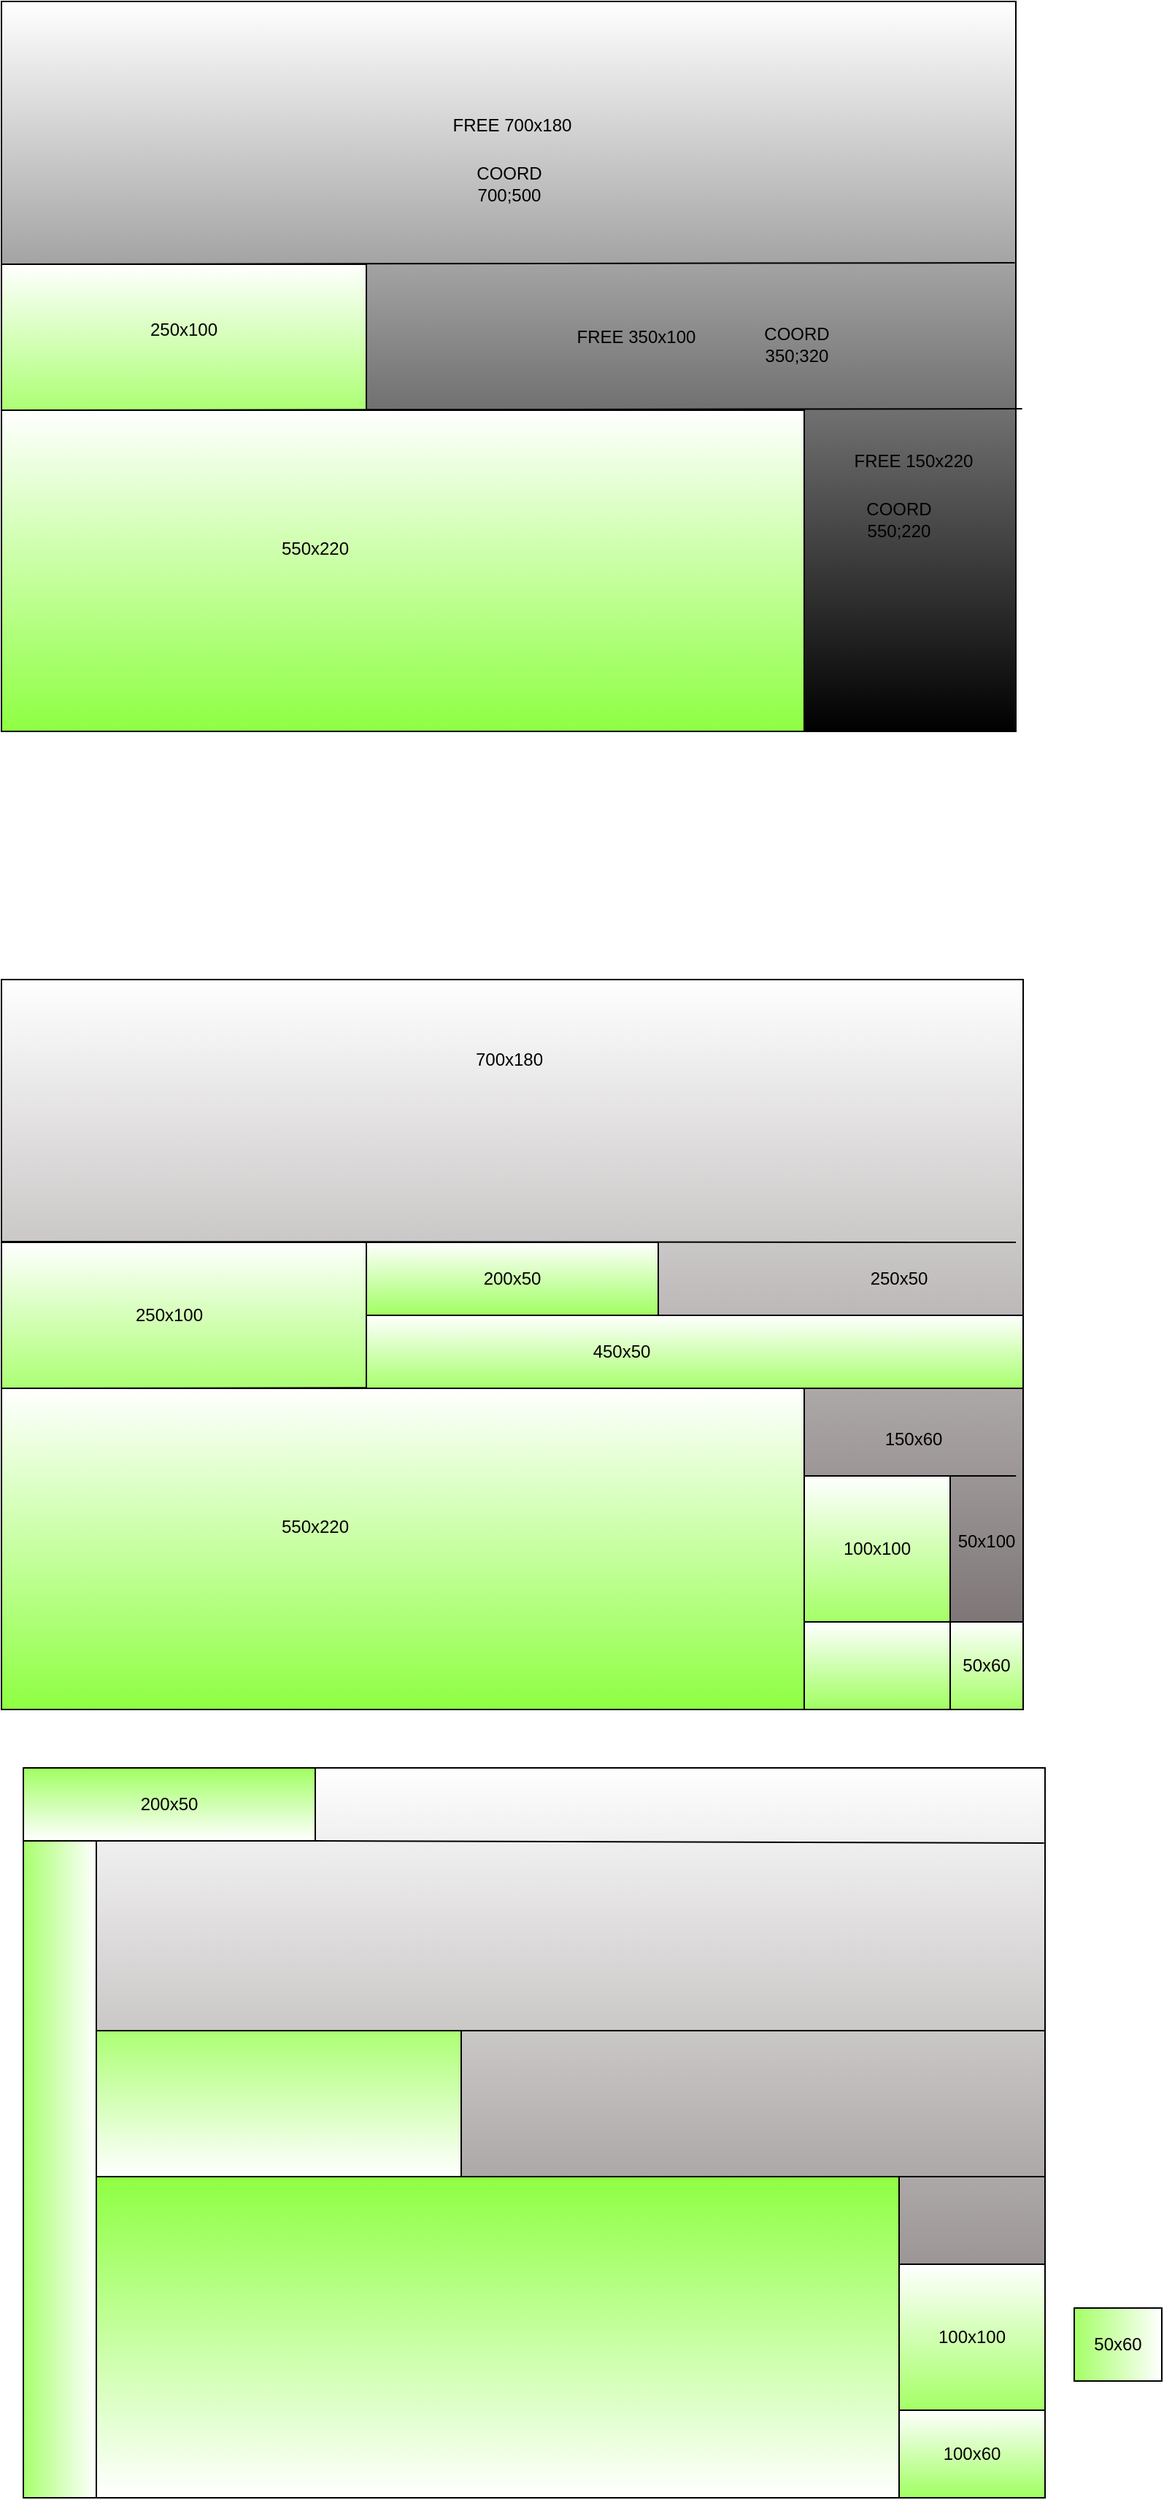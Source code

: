 <mxfile version="20.8.10" type="device"><diagram name="Page-1" id="099fd60b-425b-db50-ffb0-6b813814b670"><mxGraphModel dx="987" dy="577" grid="1" gridSize="10" guides="1" tooltips="1" connect="1" arrows="1" fold="1" page="1" pageScale="1" pageWidth="850" pageHeight="1100" background="none" math="0" shadow="0"><root><mxCell id="0"/><mxCell id="1" parent="0"/><mxCell id="6S2gJm7g8y-z5H0aV6U9-1" value="" style="rounded=0;whiteSpace=wrap;html=1;gradientColor=default;" parent="1" vertex="1"><mxGeometry x="75" y="100" width="695" height="500" as="geometry"/></mxCell><mxCell id="6S2gJm7g8y-z5H0aV6U9-2" value="" style="rounded=0;whiteSpace=wrap;html=1;gradientColor=#8EFF42;" parent="1" vertex="1"><mxGeometry x="75" y="380" width="550" height="220" as="geometry"/></mxCell><mxCell id="6S2gJm7g8y-z5H0aV6U9-4" value="" style="rounded=0;whiteSpace=wrap;html=1;gradientColor=#acff74;" parent="1" vertex="1"><mxGeometry x="75" y="280" width="250" height="100" as="geometry"/></mxCell><mxCell id="6S2gJm7g8y-z5H0aV6U9-6" value="" style="endArrow=none;html=1;rounded=0;exitX=0;exitY=0;exitDx=0;exitDy=0;entryX=0.999;entryY=0.358;entryDx=0;entryDy=0;entryPerimeter=0;" parent="1" source="6S2gJm7g8y-z5H0aV6U9-4" target="6S2gJm7g8y-z5H0aV6U9-1" edge="1"><mxGeometry width="50" height="50" relative="1" as="geometry"><mxPoint x="250" y="360" as="sourcePoint"/><mxPoint x="300" y="310" as="targetPoint"/></mxGeometry></mxCell><mxCell id="6S2gJm7g8y-z5H0aV6U9-8" value="" style="endArrow=none;html=1;rounded=0;exitX=0;exitY=0;exitDx=0;exitDy=0;entryX=0.999;entryY=0.358;entryDx=0;entryDy=0;entryPerimeter=0;" parent="1" edge="1"><mxGeometry width="50" height="50" relative="1" as="geometry"><mxPoint x="75" y="380" as="sourcePoint"/><mxPoint x="774.3" y="379" as="targetPoint"/></mxGeometry></mxCell><mxCell id="6S2gJm7g8y-z5H0aV6U9-9" value="550x220" style="text;html=1;strokeColor=none;fillColor=none;align=center;verticalAlign=middle;whiteSpace=wrap;rounded=0;" parent="1" vertex="1"><mxGeometry x="260" y="460" width="60" height="30" as="geometry"/></mxCell><mxCell id="6S2gJm7g8y-z5H0aV6U9-10" value="250x100" style="text;html=1;strokeColor=none;fillColor=none;align=center;verticalAlign=middle;whiteSpace=wrap;rounded=0;" parent="1" vertex="1"><mxGeometry x="170" y="310" width="60" height="30" as="geometry"/></mxCell><mxCell id="6S2gJm7g8y-z5H0aV6U9-13" value="FREE 350x100" style="text;html=1;strokeColor=none;fillColor=none;align=center;verticalAlign=middle;whiteSpace=wrap;rounded=0;" parent="1" vertex="1"><mxGeometry x="460" y="315" width="100" height="30" as="geometry"/></mxCell><mxCell id="6S2gJm7g8y-z5H0aV6U9-14" value="FREE 150x220" style="text;html=1;strokeColor=none;fillColor=none;align=center;verticalAlign=middle;whiteSpace=wrap;rounded=0;" parent="1" vertex="1"><mxGeometry x="650" y="400" width="100" height="30" as="geometry"/></mxCell><mxCell id="6S2gJm7g8y-z5H0aV6U9-15" value="FREE 700x180" style="text;html=1;strokeColor=none;fillColor=none;align=center;verticalAlign=middle;whiteSpace=wrap;rounded=0;" parent="1" vertex="1"><mxGeometry x="375" y="170" width="100" height="30" as="geometry"/></mxCell><mxCell id="G3GwZNBKslsACzKhqaXQ-2" value="COORD&lt;br&gt;550;220" style="text;html=1;strokeColor=none;fillColor=none;align=center;verticalAlign=middle;whiteSpace=wrap;rounded=0;" parent="1" vertex="1"><mxGeometry x="660" y="440" width="60" height="30" as="geometry"/></mxCell><mxCell id="G3GwZNBKslsACzKhqaXQ-4" value="COORD&lt;br&gt;350;320" style="text;html=1;strokeColor=none;fillColor=none;align=center;verticalAlign=middle;whiteSpace=wrap;rounded=0;" parent="1" vertex="1"><mxGeometry x="590" y="320" width="60" height="30" as="geometry"/></mxCell><mxCell id="G3GwZNBKslsACzKhqaXQ-5" value="COORD&lt;br&gt;700;500" style="text;html=1;strokeColor=none;fillColor=none;align=center;verticalAlign=middle;whiteSpace=wrap;rounded=0;" parent="1" vertex="1"><mxGeometry x="392.5" y="210" width="60" height="30" as="geometry"/></mxCell><mxCell id="G3GwZNBKslsACzKhqaXQ-13" value="" style="rounded=0;whiteSpace=wrap;html=1;gradientColor=#6d6464;" parent="1" vertex="1"><mxGeometry x="75" y="770" width="700" height="500" as="geometry"/></mxCell><mxCell id="G3GwZNBKslsACzKhqaXQ-14" value="" style="rounded=0;whiteSpace=wrap;html=1;gradientColor=#8EFF42;" parent="1" vertex="1"><mxGeometry x="75" y="1050" width="550" height="220" as="geometry"/></mxCell><mxCell id="G3GwZNBKslsACzKhqaXQ-15" value="" style="rounded=0;whiteSpace=wrap;html=1;gradientColor=#acff74;" parent="1" vertex="1"><mxGeometry x="75" y="950" width="250" height="100" as="geometry"/></mxCell><mxCell id="G3GwZNBKslsACzKhqaXQ-17" value="" style="endArrow=none;html=1;rounded=0;exitX=0;exitY=0;exitDx=0;exitDy=0;entryX=1;entryY=0.558;entryDx=0;entryDy=0;entryPerimeter=0;" parent="1" target="G3GwZNBKslsACzKhqaXQ-13" edge="1"><mxGeometry width="50" height="50" relative="1" as="geometry"><mxPoint x="75" y="1050" as="sourcePoint"/><mxPoint x="760" y="1049" as="targetPoint"/></mxGeometry></mxCell><mxCell id="G3GwZNBKslsACzKhqaXQ-18" value="550x220" style="text;html=1;strokeColor=none;fillColor=none;align=center;verticalAlign=middle;whiteSpace=wrap;rounded=0;" parent="1" vertex="1"><mxGeometry x="260" y="1130" width="60" height="30" as="geometry"/></mxCell><mxCell id="G3GwZNBKslsACzKhqaXQ-19" value="250x100" style="text;html=1;strokeColor=none;fillColor=none;align=center;verticalAlign=middle;whiteSpace=wrap;rounded=0;" parent="1" vertex="1"><mxGeometry x="160" y="985" width="60" height="30" as="geometry"/></mxCell><mxCell id="G3GwZNBKslsACzKhqaXQ-21" value="150x60" style="text;html=1;strokeColor=none;fillColor=none;align=center;verticalAlign=middle;whiteSpace=wrap;rounded=0;" parent="1" vertex="1"><mxGeometry x="650" y="1070" width="100" height="30" as="geometry"/></mxCell><mxCell id="G3GwZNBKslsACzKhqaXQ-32" value="" style="rounded=0;whiteSpace=wrap;html=1;strokeColor=#000000;gradientColor=#a8ff6d;" parent="1" vertex="1"><mxGeometry x="325" y="1000" width="450" height="50" as="geometry"/></mxCell><mxCell id="G3GwZNBKslsACzKhqaXQ-34" value="250x50" style="text;html=1;strokeColor=none;fillColor=none;align=center;verticalAlign=middle;whiteSpace=wrap;rounded=0;" parent="1" vertex="1"><mxGeometry x="660" y="960" width="60" height="30" as="geometry"/></mxCell><mxCell id="G3GwZNBKslsACzKhqaXQ-41" value="450x50" style="text;html=1;strokeColor=none;fillColor=none;align=center;verticalAlign=middle;whiteSpace=wrap;rounded=0;" parent="1" vertex="1"><mxGeometry x="470" y="1010" width="60" height="30" as="geometry"/></mxCell><mxCell id="G3GwZNBKslsACzKhqaXQ-44" value="700x180" style="text;html=1;strokeColor=none;fillColor=none;align=center;verticalAlign=middle;whiteSpace=wrap;rounded=0;" parent="1" vertex="1"><mxGeometry x="392.5" y="810" width="60" height="30" as="geometry"/></mxCell><mxCell id="G3GwZNBKslsACzKhqaXQ-51" value="" style="endArrow=none;html=1;rounded=0;entryX=0;entryY=0;entryDx=0;entryDy=0;" parent="1" edge="1"><mxGeometry width="50" height="50" relative="1" as="geometry"><mxPoint x="770" y="950" as="sourcePoint"/><mxPoint x="75.0" y="949.5" as="targetPoint"/><Array as="points"><mxPoint x="90" y="949.5"/></Array></mxGeometry></mxCell><mxCell id="yImbmuay-avKPyO1f1S2-11" value="50x60" style="rounded=0;whiteSpace=wrap;html=1;gradientColor=#a4ff66;" parent="1" vertex="1"><mxGeometry x="725" y="1210" width="50" height="60" as="geometry"/></mxCell><mxCell id="yImbmuay-avKPyO1f1S2-13" value="100x100" style="rounded=0;whiteSpace=wrap;html=1;gradientColor=#a4ff66;" parent="1" vertex="1"><mxGeometry x="625" y="1110" width="100" height="100" as="geometry"/></mxCell><mxCell id="yf13ZXknz7qUKYtAv7Vg-2" value="50x100" style="text;html=1;strokeColor=none;fillColor=none;align=center;verticalAlign=middle;whiteSpace=wrap;rounded=0;" parent="1" vertex="1"><mxGeometry x="720" y="1140" width="60" height="30" as="geometry"/></mxCell><mxCell id="hrxjSOQLqUJw_HF2-qU5-1" value="" style="rounded=0;whiteSpace=wrap;html=1;gradientColor=#a0ff61;" parent="1" vertex="1"><mxGeometry x="625" y="1210" width="100" height="60" as="geometry"/></mxCell><mxCell id="hrxjSOQLqUJw_HF2-qU5-4" value="" style="endArrow=none;html=1;rounded=0;exitX=0;exitY=0;exitDx=0;exitDy=0;entryX=0.993;entryY=0.68;entryDx=0;entryDy=0;entryPerimeter=0;" parent="1" source="yImbmuay-avKPyO1f1S2-13" target="G3GwZNBKslsACzKhqaXQ-13" edge="1"><mxGeometry width="50" height="50" relative="1" as="geometry"><mxPoint x="400" y="1040" as="sourcePoint"/><mxPoint x="450" y="990" as="targetPoint"/></mxGeometry></mxCell><mxCell id="hrxjSOQLqUJw_HF2-qU5-10" value="200x50" style="rounded=0;whiteSpace=wrap;html=1;gradientColor=#a0ff61;" parent="1" vertex="1"><mxGeometry x="325" y="950" width="200" height="50" as="geometry"/></mxCell><mxCell id="hrxjSOQLqUJw_HF2-qU5-13" value="" style="rounded=0;whiteSpace=wrap;html=1;gradientColor=#6d6464;" parent="1" vertex="1"><mxGeometry x="90" y="1310" width="700" height="500" as="geometry"/></mxCell><mxCell id="hrxjSOQLqUJw_HF2-qU5-14" value="" style="rounded=0;whiteSpace=wrap;html=1;gradientColor=#8EFF42;direction=west;" parent="1" vertex="1"><mxGeometry x="140" y="1590" width="550" height="220" as="geometry"/></mxCell><mxCell id="hrxjSOQLqUJw_HF2-qU5-15" value="" style="rounded=0;whiteSpace=wrap;html=1;gradientColor=#acff74;direction=west;" parent="1" vertex="1"><mxGeometry x="140" y="1490" width="250" height="100" as="geometry"/></mxCell><mxCell id="hrxjSOQLqUJw_HF2-qU5-20" value="" style="rounded=0;whiteSpace=wrap;html=1;strokeColor=#000000;gradientColor=#a8ff6d;direction=south;" parent="1" vertex="1"><mxGeometry x="90" y="1360" width="50" height="450" as="geometry"/></mxCell><mxCell id="hrxjSOQLqUJw_HF2-qU5-25" value="50x60" style="rounded=0;whiteSpace=wrap;html=1;gradientColor=#a4ff66;direction=south;" parent="1" vertex="1"><mxGeometry x="810" y="1680" width="60" height="50" as="geometry"/></mxCell><mxCell id="hrxjSOQLqUJw_HF2-qU5-26" value="100x100" style="rounded=0;whiteSpace=wrap;html=1;gradientColor=#a4ff66;" parent="1" vertex="1"><mxGeometry x="690" y="1650" width="100" height="100" as="geometry"/></mxCell><mxCell id="hrxjSOQLqUJw_HF2-qU5-28" value="100x60" style="rounded=0;whiteSpace=wrap;html=1;gradientColor=#a0ff61;direction=east;" parent="1" vertex="1"><mxGeometry x="690" y="1750" width="100" height="60" as="geometry"/></mxCell><mxCell id="hrxjSOQLqUJw_HF2-qU5-30" value="200x50" style="rounded=0;whiteSpace=wrap;html=1;gradientColor=#a0ff61;direction=west;" parent="1" vertex="1"><mxGeometry x="90" y="1310" width="200" height="50" as="geometry"/></mxCell><mxCell id="Smp9P0lKCdLW70352irF-19" value="" style="endArrow=none;html=1;rounded=0;exitX=0.289;exitY=0;exitDx=0;exitDy=0;exitPerimeter=0;entryX=1;entryY=0;entryDx=0;entryDy=0;" edge="1" parent="1" source="hrxjSOQLqUJw_HF2-qU5-20"><mxGeometry width="50" height="50" relative="1" as="geometry"><mxPoint x="480" y="1600" as="sourcePoint"/><mxPoint x="790" y="1490" as="targetPoint"/></mxGeometry></mxCell><mxCell id="Smp9P0lKCdLW70352irF-22" value="" style="endArrow=none;html=1;rounded=0;exitX=0;exitY=0;exitDx=0;exitDy=0;entryX=1;entryY=0;entryDx=0;entryDy=0;" edge="1" parent="1" source="hrxjSOQLqUJw_HF2-qU5-15"><mxGeometry width="50" height="50" relative="1" as="geometry"><mxPoint x="480" y="1600" as="sourcePoint"/><mxPoint x="790" y="1590" as="targetPoint"/></mxGeometry></mxCell><mxCell id="Smp9P0lKCdLW70352irF-23" value="" style="endArrow=none;html=1;rounded=0;exitX=0;exitY=0;exitDx=0;exitDy=0;entryX=0.999;entryY=0.103;entryDx=0;entryDy=0;entryPerimeter=0;" edge="1" parent="1" source="hrxjSOQLqUJw_HF2-qU5-30" target="hrxjSOQLqUJw_HF2-qU5-13"><mxGeometry width="50" height="50" relative="1" as="geometry"><mxPoint x="480" y="1600" as="sourcePoint"/><mxPoint x="530" y="1550" as="targetPoint"/></mxGeometry></mxCell></root></mxGraphModel></diagram></mxfile>
